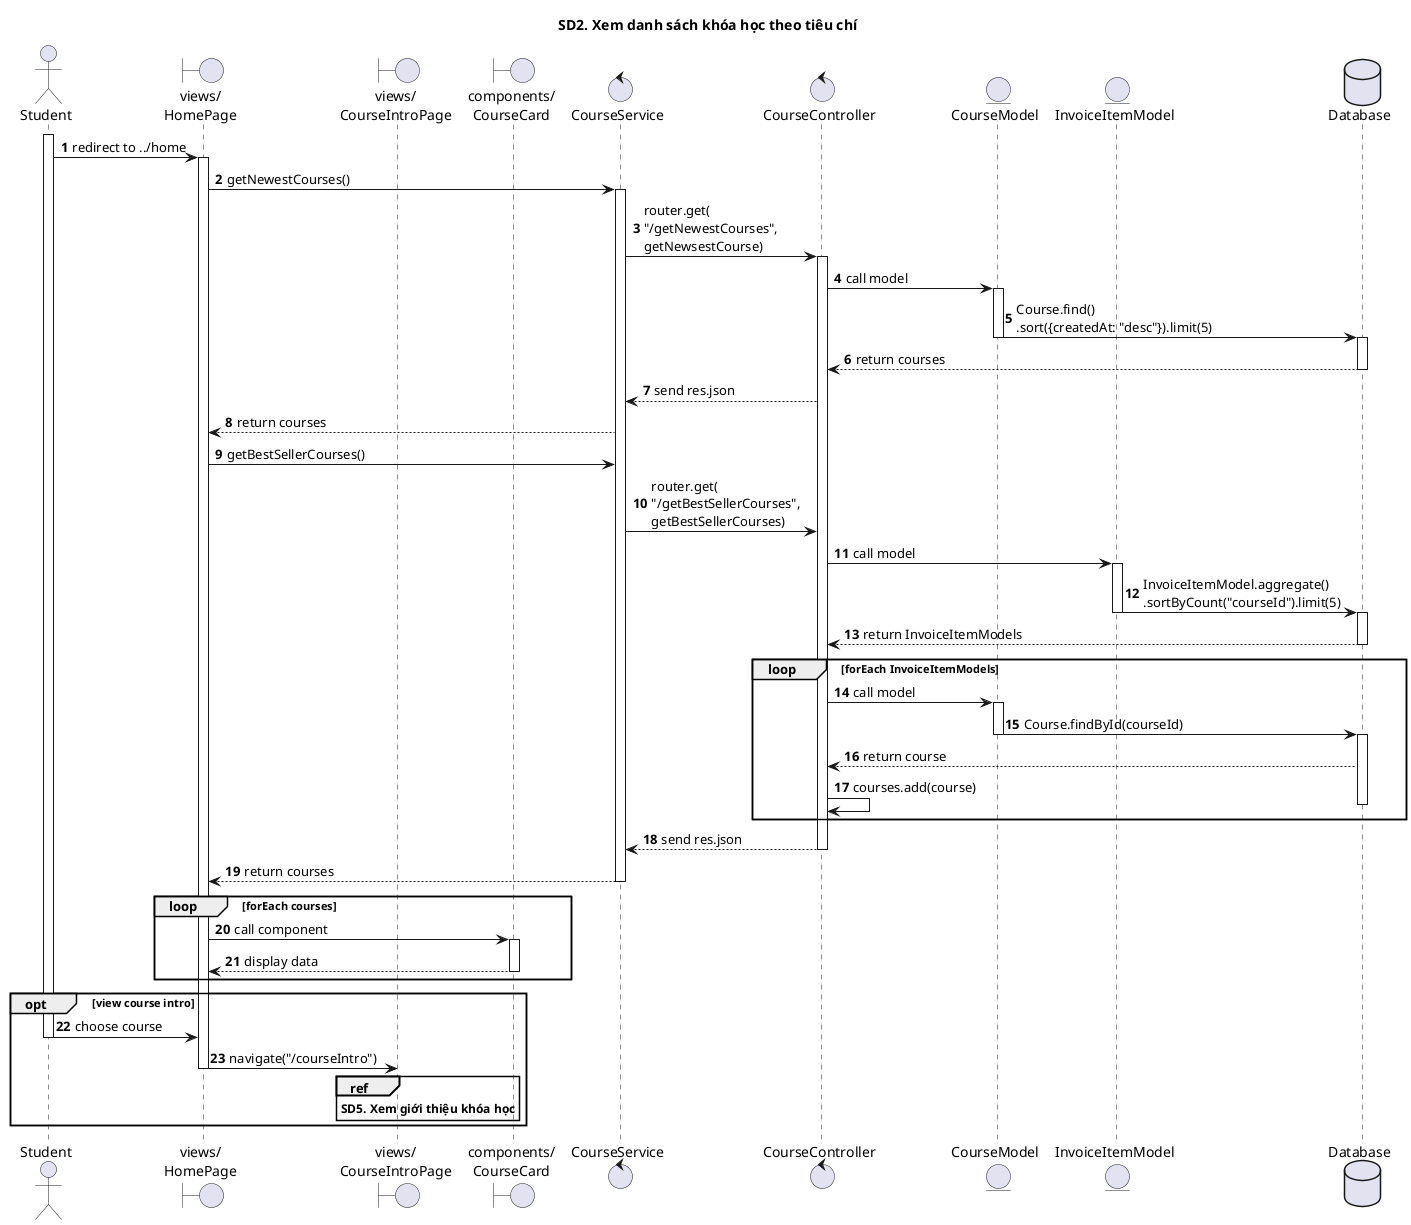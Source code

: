@startuml SQ

autonumber

title SD2. Xem danh sách khóa học theo tiêu chí

actor "Student" as Actor
boundary "views/\nHomePage" as HomePage
boundary "views/\nCourseIntroPage" as CourseIntro
boundary "components/\nCourseCard" as CourseCard
control "CourseService"
control "CourseController"
entity "CourseModel"
entity "InvoiceItemModel"
database "Database"

activate Actor
Actor -> HomePage: redirect to ../home

activate HomePage
HomePage -> CourseService: getNewestCourses()

activate CourseService
CourseService -> CourseController: router.get(\n"/getNewestCourses",\ngetNewsestCourse)

activate CourseController
CourseController -> CourseModel: call model

activate CourseModel
CourseModel -> Database: Course.find()\n.sort({createdAt: "desc"}).limit(5)
deactivate CourseModel

activate Database
Database --> CourseController: return courses
deactivate Database

CourseController --> CourseService: send res.json
CourseService --> HomePage: return courses
HomePage -> CourseService: getBestSellerCourses()
CourseService -> CourseController: router.get(\n"/getBestSellerCourses",\ngetBestSellerCourses)
CourseController -> InvoiceItemModel: call model

activate InvoiceItemModel
InvoiceItemModel -> Database: InvoiceItemModel.aggregate()\n.sortByCount("courseId").limit(5)
deactivate InvoiceItemModel

activate Database
Database --> CourseController: return InvoiceItemModels
deactivate Database

loop forEach InvoiceItemModels
CourseController -> CourseModel: call model

activate CourseModel
CourseModel -> Database: Course.findById(courseId)
deactivate CourseModel

activate Database
Database --> CourseController: return course
CourseController -> CourseController: courses.add(course)
deactivate Database

end

CourseController --> CourseService: send res.json
deactivate CourseController
CourseService --> HomePage: return courses
deactivate CourseService

loop forEach courses
HomePage -> CourseCard: call component
activate CourseCard
CourseCard --> HomePage: display data
deactivate CourseCard
end

opt view course intro
Actor -> HomePage: choose course
deactivate Actor

HomePage -> CourseIntro: navigate("/courseIntro")
deactivate HomePage

ref over CourseIntro
**SD5. Xem giới thiệu khóa học**
end ref
end


@enduml